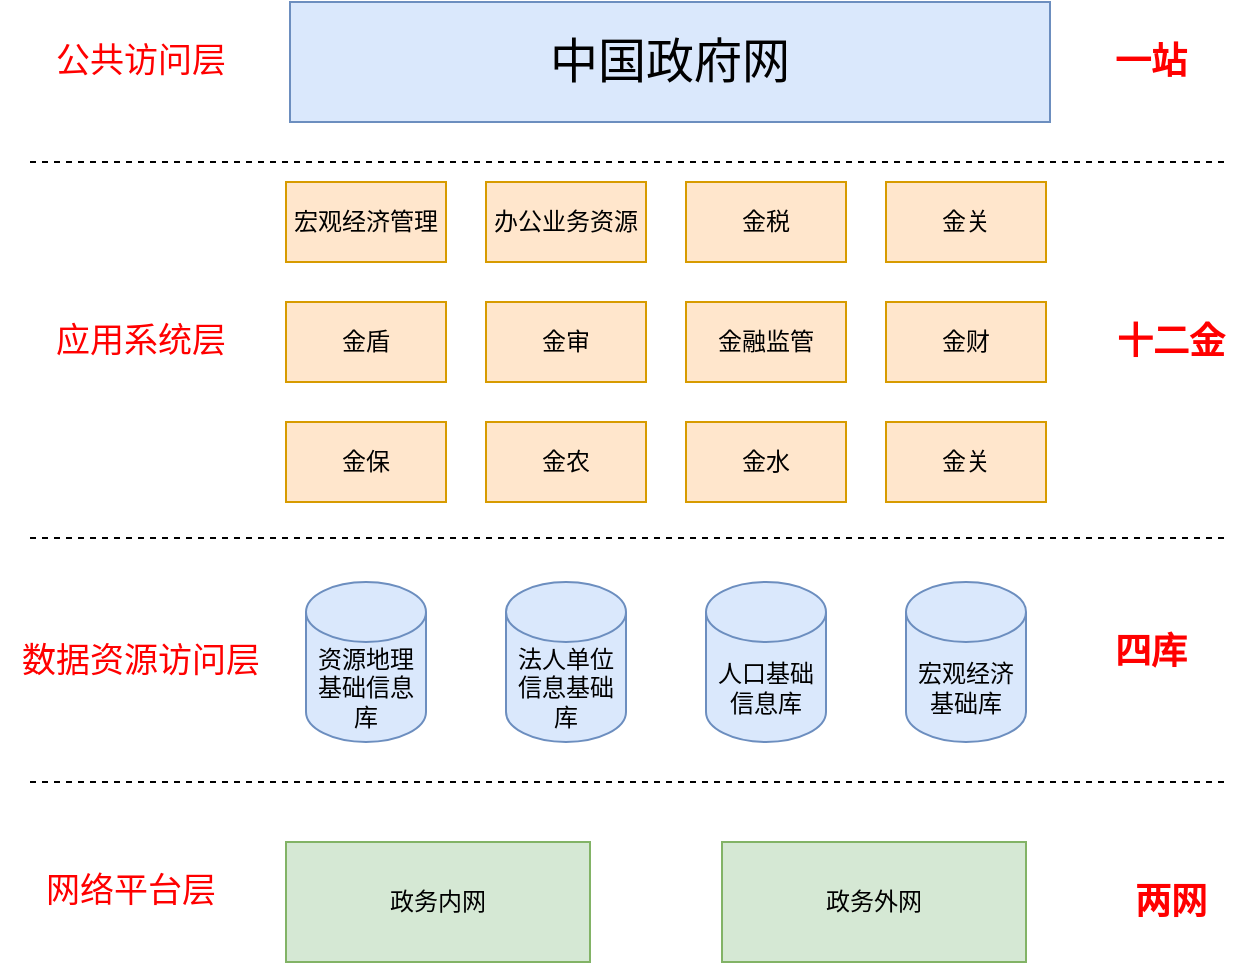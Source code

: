 <mxfile version="21.7.5" type="github">
  <diagram name="第 1 页" id="GLBUFm1eimjBt50DSfU4">
    <mxGraphModel dx="878" dy="549" grid="0" gridSize="10" guides="1" tooltips="1" connect="1" arrows="1" fold="1" page="1" pageScale="1" pageWidth="827" pageHeight="1169" math="0" shadow="0">
      <root>
        <mxCell id="0" />
        <mxCell id="1" parent="0" />
        <mxCell id="QJzKOVn87CD8k5MhZJz0-1" value="&lt;font style=&quot;font-size: 24px;&quot;&gt;中国政府网&lt;/font&gt;" style="rounded=0;whiteSpace=wrap;html=1;fillColor=#dae8fc;strokeColor=#6c8ebf;" vertex="1" parent="1">
          <mxGeometry x="170" y="40" width="380" height="60" as="geometry" />
        </mxCell>
        <mxCell id="QJzKOVn87CD8k5MhZJz0-2" value="&lt;font color=&quot;#ff0000&quot; style=&quot;font-size: 17px;&quot;&gt;公共访问层&lt;/font&gt;" style="text;html=1;align=center;verticalAlign=middle;resizable=0;points=[];autosize=1;strokeColor=none;fillColor=none;strokeWidth=0;" vertex="1" parent="1">
          <mxGeometry x="40" y="55" width="110" height="30" as="geometry" />
        </mxCell>
        <mxCell id="QJzKOVn87CD8k5MhZJz0-3" value="&lt;font color=&quot;#ff0000&quot; style=&quot;font-size: 18px;&quot;&gt;&lt;b&gt;一站&lt;/b&gt;&lt;/font&gt;" style="text;html=1;align=center;verticalAlign=middle;resizable=0;points=[];autosize=1;strokeColor=none;fillColor=none;" vertex="1" parent="1">
          <mxGeometry x="570" y="50" width="60" height="40" as="geometry" />
        </mxCell>
        <mxCell id="QJzKOVn87CD8k5MhZJz0-4" value="" style="endArrow=none;dashed=1;html=1;rounded=0;" edge="1" parent="1">
          <mxGeometry width="50" height="50" relative="1" as="geometry">
            <mxPoint x="40" y="120" as="sourcePoint" />
            <mxPoint x="640" y="120" as="targetPoint" />
          </mxGeometry>
        </mxCell>
        <mxCell id="QJzKOVn87CD8k5MhZJz0-5" value="宏观经济管理" style="rounded=0;whiteSpace=wrap;html=1;fillColor=#ffe6cc;strokeColor=#d79b00;" vertex="1" parent="1">
          <mxGeometry x="168" y="130" width="80" height="40" as="geometry" />
        </mxCell>
        <mxCell id="QJzKOVn87CD8k5MhZJz0-6" value="金盾" style="rounded=0;whiteSpace=wrap;html=1;fillColor=#ffe6cc;strokeColor=#d79b00;" vertex="1" parent="1">
          <mxGeometry x="168" y="190" width="80" height="40" as="geometry" />
        </mxCell>
        <mxCell id="QJzKOVn87CD8k5MhZJz0-7" value="金保" style="rounded=0;whiteSpace=wrap;html=1;fillColor=#ffe6cc;strokeColor=#d79b00;" vertex="1" parent="1">
          <mxGeometry x="168" y="250" width="80" height="40" as="geometry" />
        </mxCell>
        <mxCell id="QJzKOVn87CD8k5MhZJz0-8" value="办公业务资源" style="rounded=0;whiteSpace=wrap;html=1;fillColor=#ffe6cc;strokeColor=#d79b00;" vertex="1" parent="1">
          <mxGeometry x="268" y="130" width="80" height="40" as="geometry" />
        </mxCell>
        <mxCell id="QJzKOVn87CD8k5MhZJz0-9" value="金审" style="rounded=0;whiteSpace=wrap;html=1;fillColor=#ffe6cc;strokeColor=#d79b00;" vertex="1" parent="1">
          <mxGeometry x="268" y="190" width="80" height="40" as="geometry" />
        </mxCell>
        <mxCell id="QJzKOVn87CD8k5MhZJz0-10" value="金农" style="rounded=0;whiteSpace=wrap;html=1;fillColor=#ffe6cc;strokeColor=#d79b00;" vertex="1" parent="1">
          <mxGeometry x="268" y="250" width="80" height="40" as="geometry" />
        </mxCell>
        <mxCell id="QJzKOVn87CD8k5MhZJz0-11" value="金税" style="rounded=0;whiteSpace=wrap;html=1;fillColor=#ffe6cc;strokeColor=#d79b00;" vertex="1" parent="1">
          <mxGeometry x="368" y="130" width="80" height="40" as="geometry" />
        </mxCell>
        <mxCell id="QJzKOVn87CD8k5MhZJz0-12" value="金融监管" style="rounded=0;whiteSpace=wrap;html=1;fillColor=#ffe6cc;strokeColor=#d79b00;" vertex="1" parent="1">
          <mxGeometry x="368" y="190" width="80" height="40" as="geometry" />
        </mxCell>
        <mxCell id="QJzKOVn87CD8k5MhZJz0-13" value="金水" style="rounded=0;whiteSpace=wrap;html=1;fillColor=#ffe6cc;strokeColor=#d79b00;" vertex="1" parent="1">
          <mxGeometry x="368" y="250" width="80" height="40" as="geometry" />
        </mxCell>
        <mxCell id="QJzKOVn87CD8k5MhZJz0-17" value="金关" style="rounded=0;whiteSpace=wrap;html=1;fillColor=#ffe6cc;strokeColor=#d79b00;" vertex="1" parent="1">
          <mxGeometry x="468" y="130" width="80" height="40" as="geometry" />
        </mxCell>
        <mxCell id="QJzKOVn87CD8k5MhZJz0-18" value="金财" style="rounded=0;whiteSpace=wrap;html=1;fillColor=#ffe6cc;strokeColor=#d79b00;" vertex="1" parent="1">
          <mxGeometry x="468" y="190" width="80" height="40" as="geometry" />
        </mxCell>
        <mxCell id="QJzKOVn87CD8k5MhZJz0-19" value="金质" style="rounded=0;whiteSpace=wrap;html=1;" vertex="1" parent="1">
          <mxGeometry x="468" y="250" width="80" height="40" as="geometry" />
        </mxCell>
        <mxCell id="QJzKOVn87CD8k5MhZJz0-20" value="" style="endArrow=none;dashed=1;html=1;rounded=0;" edge="1" parent="1">
          <mxGeometry width="50" height="50" relative="1" as="geometry">
            <mxPoint x="40" y="308" as="sourcePoint" />
            <mxPoint x="640" y="308" as="targetPoint" />
          </mxGeometry>
        </mxCell>
        <mxCell id="QJzKOVn87CD8k5MhZJz0-21" value="&lt;font color=&quot;#ff0000&quot; style=&quot;font-size: 18px;&quot;&gt;&lt;b&gt;十二金&lt;/b&gt;&lt;/font&gt;" style="text;html=1;align=center;verticalAlign=middle;resizable=0;points=[];autosize=1;strokeColor=none;fillColor=none;" vertex="1" parent="1">
          <mxGeometry x="570" y="190" width="80" height="40" as="geometry" />
        </mxCell>
        <mxCell id="QJzKOVn87CD8k5MhZJz0-22" value="&lt;font color=&quot;#ff0000&quot; style=&quot;font-size: 17px;&quot;&gt;应用系统层&lt;/font&gt;" style="text;html=1;align=center;verticalAlign=middle;resizable=0;points=[];autosize=1;strokeColor=none;fillColor=none;strokeWidth=0;" vertex="1" parent="1">
          <mxGeometry x="40" y="195" width="110" height="30" as="geometry" />
        </mxCell>
        <mxCell id="QJzKOVn87CD8k5MhZJz0-23" value="资源地理&lt;br&gt;基础信息库" style="shape=cylinder3;whiteSpace=wrap;html=1;boundedLbl=1;backgroundOutline=1;size=15;fillColor=#dae8fc;strokeColor=#6c8ebf;" vertex="1" parent="1">
          <mxGeometry x="178" y="330" width="60" height="80" as="geometry" />
        </mxCell>
        <mxCell id="QJzKOVn87CD8k5MhZJz0-25" value="法人单位信息基础库" style="shape=cylinder3;whiteSpace=wrap;html=1;boundedLbl=1;backgroundOutline=1;size=15;fillColor=#dae8fc;strokeColor=#6c8ebf;" vertex="1" parent="1">
          <mxGeometry x="278" y="330" width="60" height="80" as="geometry" />
        </mxCell>
        <mxCell id="QJzKOVn87CD8k5MhZJz0-26" value="人口基础信息库" style="shape=cylinder3;whiteSpace=wrap;html=1;boundedLbl=1;backgroundOutline=1;size=15;fillColor=#dae8fc;strokeColor=#6c8ebf;" vertex="1" parent="1">
          <mxGeometry x="378" y="330" width="60" height="80" as="geometry" />
        </mxCell>
        <mxCell id="QJzKOVn87CD8k5MhZJz0-27" value="宏观经济基础库" style="shape=cylinder3;whiteSpace=wrap;html=1;boundedLbl=1;backgroundOutline=1;size=15;fillColor=#dae8fc;strokeColor=#6c8ebf;" vertex="1" parent="1">
          <mxGeometry x="478" y="330" width="60" height="80" as="geometry" />
        </mxCell>
        <mxCell id="QJzKOVn87CD8k5MhZJz0-28" value="&lt;font color=&quot;#ff0000&quot; style=&quot;font-size: 17px;&quot;&gt;数据资源访问层&lt;/font&gt;" style="text;html=1;align=center;verticalAlign=middle;resizable=0;points=[];autosize=1;strokeColor=none;fillColor=none;strokeWidth=0;" vertex="1" parent="1">
          <mxGeometry x="25" y="355" width="140" height="30" as="geometry" />
        </mxCell>
        <mxCell id="QJzKOVn87CD8k5MhZJz0-29" value="&lt;font color=&quot;#ff0000&quot; style=&quot;font-size: 18px;&quot;&gt;&lt;b&gt;四库&lt;/b&gt;&lt;/font&gt;" style="text;html=1;align=center;verticalAlign=middle;resizable=0;points=[];autosize=1;strokeColor=none;fillColor=none;" vertex="1" parent="1">
          <mxGeometry x="570" y="345" width="60" height="40" as="geometry" />
        </mxCell>
        <mxCell id="QJzKOVn87CD8k5MhZJz0-30" value="" style="endArrow=none;dashed=1;html=1;rounded=0;" edge="1" parent="1">
          <mxGeometry width="50" height="50" relative="1" as="geometry">
            <mxPoint x="40" y="430" as="sourcePoint" />
            <mxPoint x="640" y="430" as="targetPoint" />
          </mxGeometry>
        </mxCell>
        <mxCell id="QJzKOVn87CD8k5MhZJz0-31" value="金关" style="rounded=0;whiteSpace=wrap;html=1;fillColor=#ffe6cc;strokeColor=#d79b00;" vertex="1" parent="1">
          <mxGeometry x="468" y="250" width="80" height="40" as="geometry" />
        </mxCell>
        <mxCell id="QJzKOVn87CD8k5MhZJz0-34" value="政务内网" style="rounded=0;whiteSpace=wrap;html=1;fillColor=#d5e8d4;strokeColor=#82b366;" vertex="1" parent="1">
          <mxGeometry x="168" y="460" width="152" height="60" as="geometry" />
        </mxCell>
        <mxCell id="QJzKOVn87CD8k5MhZJz0-37" value="政务外网" style="rounded=0;whiteSpace=wrap;html=1;fillColor=#d5e8d4;strokeColor=#82b366;" vertex="1" parent="1">
          <mxGeometry x="386" y="460" width="152" height="60" as="geometry" />
        </mxCell>
        <mxCell id="QJzKOVn87CD8k5MhZJz0-38" value="&lt;font color=&quot;#ff0000&quot;&gt;&lt;span style=&quot;font-size: 17px;&quot;&gt;网络平台层&lt;/span&gt;&lt;/font&gt;" style="text;html=1;align=center;verticalAlign=middle;resizable=0;points=[];autosize=1;strokeColor=none;fillColor=none;strokeWidth=0;" vertex="1" parent="1">
          <mxGeometry x="35" y="470" width="110" height="30" as="geometry" />
        </mxCell>
        <mxCell id="QJzKOVn87CD8k5MhZJz0-39" value="&lt;font color=&quot;#ff0000&quot; style=&quot;font-size: 18px;&quot;&gt;&lt;b&gt;两网&lt;/b&gt;&lt;/font&gt;" style="text;html=1;align=center;verticalAlign=middle;resizable=0;points=[];autosize=1;strokeColor=none;fillColor=none;" vertex="1" parent="1">
          <mxGeometry x="580" y="470" width="60" height="40" as="geometry" />
        </mxCell>
      </root>
    </mxGraphModel>
  </diagram>
</mxfile>
